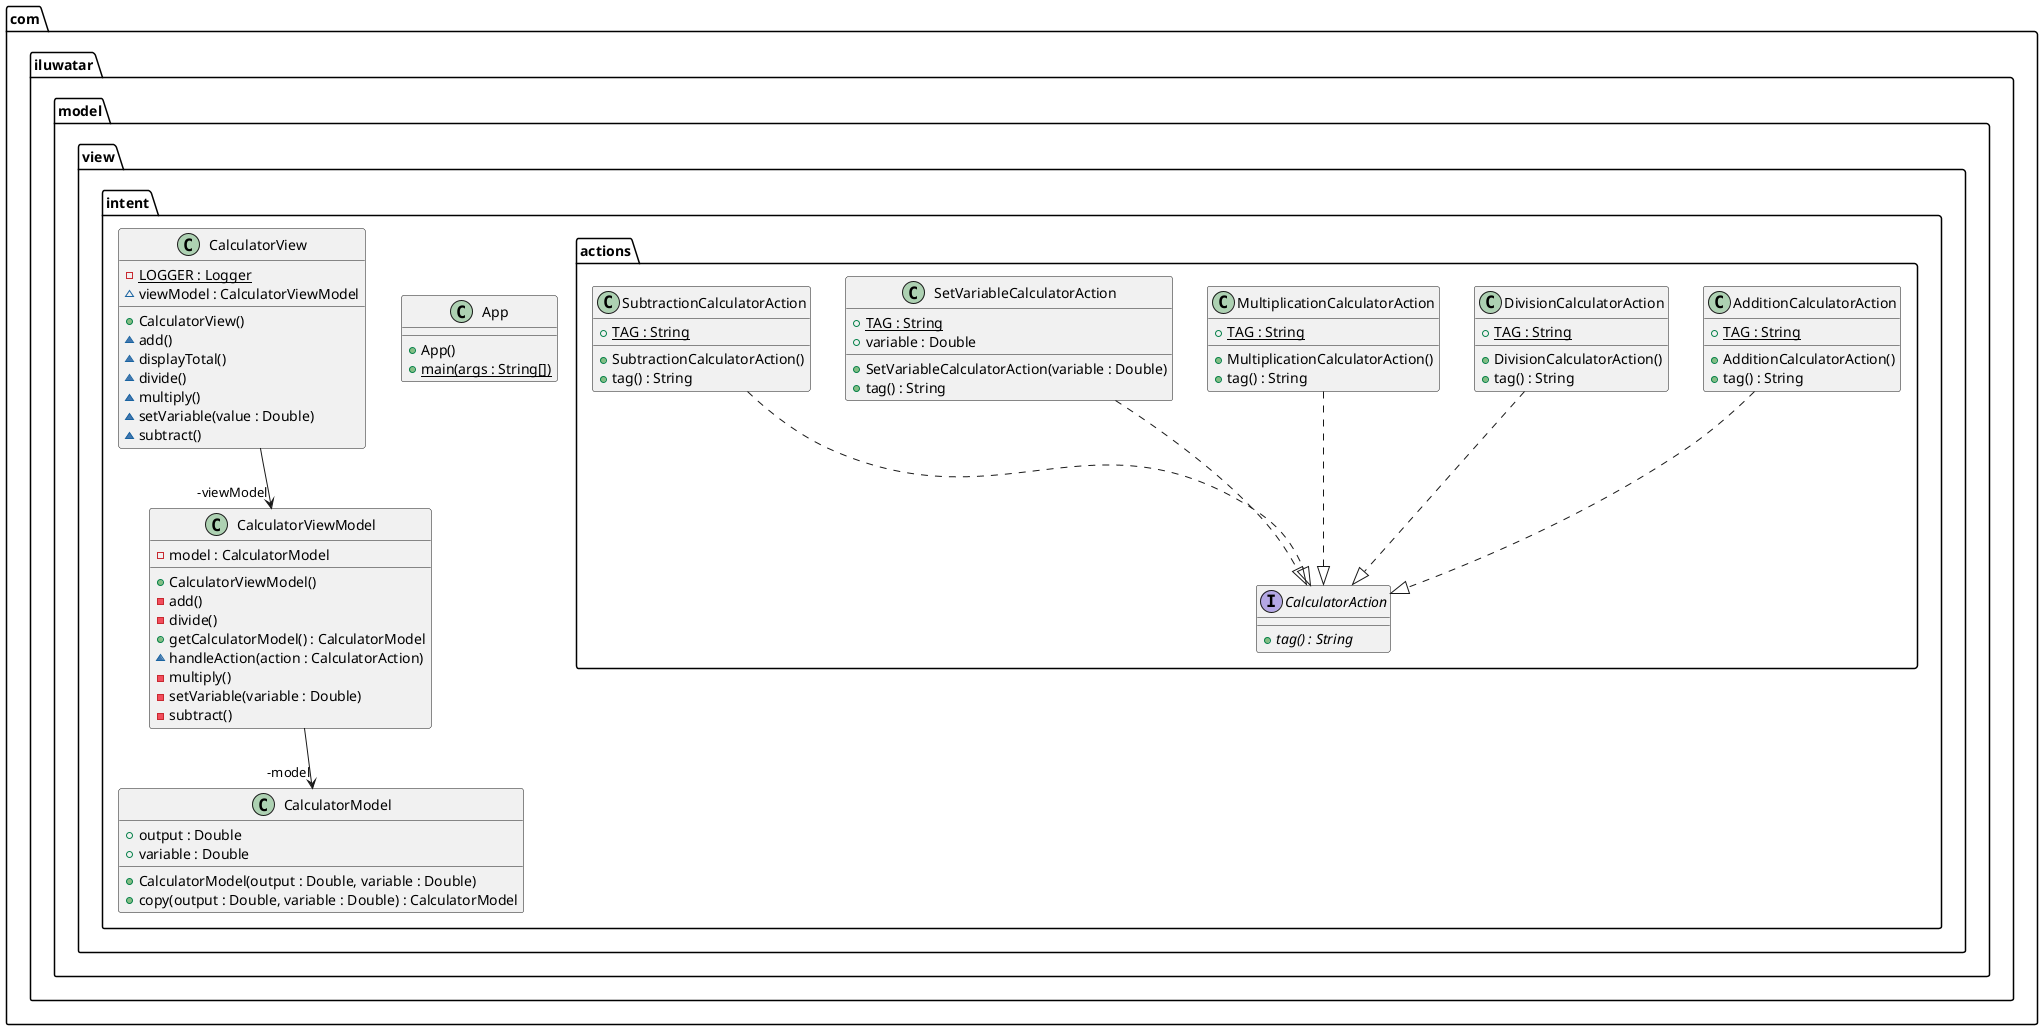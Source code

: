 @startuml
package com.iluwatar.model.view.intent.actions {
  class AdditionCalculatorAction {
    + TAG : String {static}
    + AdditionCalculatorAction()
    + tag() : String
  }
  interface CalculatorAction {
    + tag() : String {abstract}
  }
  class DivisionCalculatorAction {
    + TAG : String {static}
    + DivisionCalculatorAction()
    + tag() : String
  }
  class MultiplicationCalculatorAction {
    + TAG : String {static}
    + MultiplicationCalculatorAction()
    + tag() : String
  }
  class SetVariableCalculatorAction {
    + TAG : String {static}
    + variable : Double
    + SetVariableCalculatorAction(variable : Double)
    + tag() : String
  }
  class SubtractionCalculatorAction {
    + TAG : String {static}
    + SubtractionCalculatorAction()
    + tag() : String
  }
}
package com.iluwatar.model.view.intent {
  class App {
    + App()
    + main(args : String[]) {static}
  }
  class CalculatorModel {
    + output : Double
    + variable : Double
    + CalculatorModel(output : Double, variable : Double)
    + copy(output : Double, variable : Double) : CalculatorModel
  }
  class CalculatorView {
    - LOGGER : Logger {static}
    ~ viewModel : CalculatorViewModel
    + CalculatorView()
    ~ add()
    ~ displayTotal()
    ~ divide()
    ~ multiply()
    ~ setVariable(value : Double)
    ~ subtract()
  }
  class CalculatorViewModel {
    - model : CalculatorModel
    + CalculatorViewModel()
    - add()
    - divide()
    + getCalculatorModel() : CalculatorModel
    ~ handleAction(action : CalculatorAction)
    - multiply()
    - setVariable(variable : Double)
    - subtract()
  }
}
CalculatorView -->  "-viewModel" CalculatorViewModel
CalculatorViewModel -->  "-model" CalculatorModel
AdditionCalculatorAction ..|> CalculatorAction 
DivisionCalculatorAction ..|> CalculatorAction 
MultiplicationCalculatorAction ..|> CalculatorAction 
SetVariableCalculatorAction ..|> CalculatorAction 
SubtractionCalculatorAction ..|> CalculatorAction 
@enduml